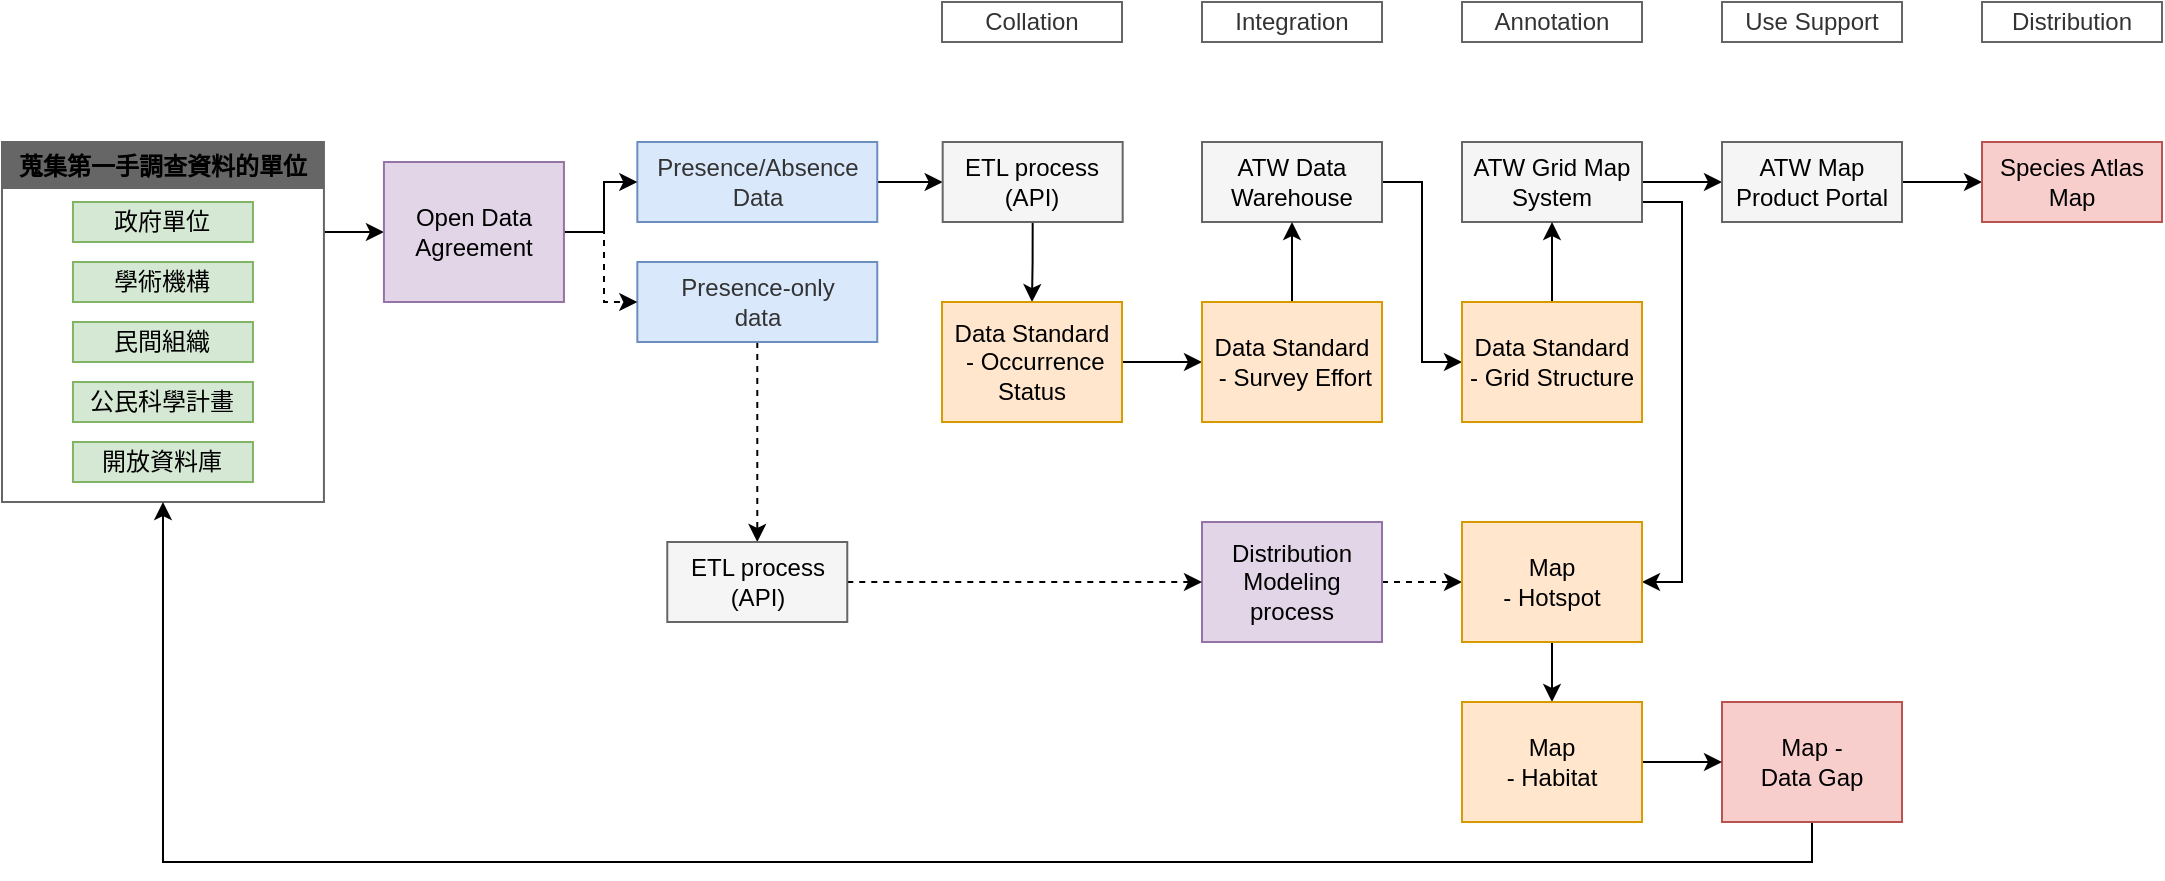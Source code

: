 <mxfile version="20.2.8" type="github">
  <diagram id="yPxyJZ8AM_hMuL3Unpa9" name="gitflow">
    <mxGraphModel dx="1662" dy="724" grid="1" gridSize="10" guides="1" tooltips="1" connect="1" arrows="1" fold="1" page="1" pageScale="1" pageWidth="1100" pageHeight="850" math="0" shadow="0">
      <root>
        <mxCell id="0" />
        <mxCell id="1" parent="0" />
        <mxCell id="wNirQLLH8MLSw10efOMB-226" style="edgeStyle=orthogonalEdgeStyle;rounded=0;orthogonalLoop=1;jettySize=auto;html=1;exitX=1;exitY=0.5;exitDx=0;exitDy=0;entryX=0;entryY=0.5;entryDx=0;entryDy=0;" edge="1" parent="1" source="wNirQLLH8MLSw10efOMB-177" target="wNirQLLH8MLSw10efOMB-178">
          <mxGeometry relative="1" as="geometry" />
        </mxCell>
        <mxCell id="wNirQLLH8MLSw10efOMB-177" value="Presence/Absence Data" style="text;html=1;strokeColor=#6C8EBF;fillColor=#DAE8FC;align=center;verticalAlign=middle;whiteSpace=wrap;rounded=0;fontColor=#333333;rotation=0;" vertex="1" parent="1">
          <mxGeometry x="327.66" y="350" width="119.97" height="40" as="geometry" />
        </mxCell>
        <mxCell id="wNirQLLH8MLSw10efOMB-267" style="edgeStyle=orthogonalEdgeStyle;rounded=0;orthogonalLoop=1;jettySize=auto;html=1;exitX=0.5;exitY=1;exitDx=0;exitDy=0;entryX=0.5;entryY=0;entryDx=0;entryDy=0;shadow=0;" edge="1" parent="1" source="wNirQLLH8MLSw10efOMB-178" target="wNirQLLH8MLSw10efOMB-251">
          <mxGeometry relative="1" as="geometry" />
        </mxCell>
        <mxCell id="wNirQLLH8MLSw10efOMB-178" value="ETL process&lt;br&gt;&lt;div&gt;(API)&lt;/div&gt;" style="text;html=1;strokeColor=#666666;fillColor=#F5F5F5;align=center;verticalAlign=middle;whiteSpace=wrap;rounded=0;" vertex="1" parent="1">
          <mxGeometry x="480.34" y="350" width="90" height="40" as="geometry" />
        </mxCell>
        <mxCell id="wNirQLLH8MLSw10efOMB-270" style="edgeStyle=orthogonalEdgeStyle;rounded=0;orthogonalLoop=1;jettySize=auto;html=1;exitX=1;exitY=0.5;exitDx=0;exitDy=0;entryX=0;entryY=0.5;entryDx=0;entryDy=0;shadow=0;" edge="1" parent="1" source="wNirQLLH8MLSw10efOMB-179" target="wNirQLLH8MLSw10efOMB-242">
          <mxGeometry relative="1" as="geometry" />
        </mxCell>
        <mxCell id="wNirQLLH8MLSw10efOMB-179" value="ATW Data Warehouse" style="text;html=1;strokeColor=#666666;fillColor=#F5F5F5;align=center;verticalAlign=middle;whiteSpace=wrap;rounded=0;" vertex="1" parent="1">
          <mxGeometry x="610" y="350" width="90" height="40" as="geometry" />
        </mxCell>
        <mxCell id="wNirQLLH8MLSw10efOMB-208" style="edgeStyle=orthogonalEdgeStyle;rounded=0;orthogonalLoop=1;jettySize=auto;html=1;exitX=1;exitY=0.5;exitDx=0;exitDy=0;" edge="1" parent="1" source="wNirQLLH8MLSw10efOMB-181" target="wNirQLLH8MLSw10efOMB-187">
          <mxGeometry relative="1" as="geometry" />
        </mxCell>
        <mxCell id="wNirQLLH8MLSw10efOMB-276" style="edgeStyle=orthogonalEdgeStyle;rounded=0;orthogonalLoop=1;jettySize=auto;html=1;exitX=1;exitY=0.75;exitDx=0;exitDy=0;shadow=0;entryX=1;entryY=0.5;entryDx=0;entryDy=0;" edge="1" parent="1" source="wNirQLLH8MLSw10efOMB-181" target="wNirQLLH8MLSw10efOMB-274">
          <mxGeometry relative="1" as="geometry" />
        </mxCell>
        <mxCell id="wNirQLLH8MLSw10efOMB-181" value="ATW Grid Map System" style="text;html=1;strokeColor=#666666;fillColor=#F5F5F5;align=center;verticalAlign=middle;whiteSpace=wrap;rounded=0;" vertex="1" parent="1">
          <mxGeometry x="740" y="350" width="90" height="40" as="geometry" />
        </mxCell>
        <mxCell id="wNirQLLH8MLSw10efOMB-182" value="Collation" style="text;html=1;strokeColor=#666666;fillColor=#FFFFFF;align=center;verticalAlign=middle;whiteSpace=wrap;rounded=0;fontColor=#333333;" vertex="1" parent="1">
          <mxGeometry x="480.0" y="280" width="90" height="20" as="geometry" />
        </mxCell>
        <mxCell id="wNirQLLH8MLSw10efOMB-184" value="Integration" style="text;html=1;strokeColor=#666666;fillColor=#FFFFFF;align=center;verticalAlign=middle;whiteSpace=wrap;rounded=0;fontColor=#333333;" vertex="1" parent="1">
          <mxGeometry x="610" y="280" width="90" height="20" as="geometry" />
        </mxCell>
        <mxCell id="wNirQLLH8MLSw10efOMB-185" value="Annotation" style="text;html=1;strokeColor=#666666;fillColor=#FFFFFF;align=center;verticalAlign=middle;whiteSpace=wrap;rounded=0;fontColor=#333333;" vertex="1" parent="1">
          <mxGeometry x="740" y="280" width="90" height="20" as="geometry" />
        </mxCell>
        <mxCell id="wNirQLLH8MLSw10efOMB-281" style="edgeStyle=orthogonalEdgeStyle;rounded=0;orthogonalLoop=1;jettySize=auto;html=1;exitX=1;exitY=0.5;exitDx=0;exitDy=0;entryX=0;entryY=0.5;entryDx=0;entryDy=0;shadow=0;" edge="1" parent="1" source="wNirQLLH8MLSw10efOMB-187" target="wNirQLLH8MLSw10efOMB-197">
          <mxGeometry relative="1" as="geometry" />
        </mxCell>
        <mxCell id="wNirQLLH8MLSw10efOMB-187" value="&lt;div&gt;ATW Map Product Portal&lt;/div&gt;" style="text;html=1;strokeColor=#666666;fillColor=#F5F5F5;align=center;verticalAlign=middle;whiteSpace=wrap;rounded=0;" vertex="1" parent="1">
          <mxGeometry x="870" y="350" width="90" height="40" as="geometry" />
        </mxCell>
        <mxCell id="wNirQLLH8MLSw10efOMB-197" value="Species Atlas Map" style="text;html=1;strokeColor=#B85450;fillColor=#F8CECC;align=center;verticalAlign=middle;whiteSpace=wrap;rounded=0;" vertex="1" parent="1">
          <mxGeometry x="1000.0" y="350" width="90" height="40" as="geometry" />
        </mxCell>
        <mxCell id="wNirQLLH8MLSw10efOMB-275" style="edgeStyle=orthogonalEdgeStyle;rounded=0;orthogonalLoop=1;jettySize=auto;html=1;exitX=1;exitY=0.5;exitDx=0;exitDy=0;entryX=0;entryY=0.5;entryDx=0;entryDy=0;shadow=0;dashed=1" edge="1" parent="1" source="wNirQLLH8MLSw10efOMB-215" target="wNirQLLH8MLSw10efOMB-274">
          <mxGeometry relative="1" as="geometry" />
        </mxCell>
        <mxCell id="wNirQLLH8MLSw10efOMB-215" value="Distribution Modeling process" style="text;html=1;strokeColor=#9673A6;fillColor=#E1D5E7;align=center;verticalAlign=middle;whiteSpace=wrap;rounded=0;" vertex="1" parent="1">
          <mxGeometry x="610.0" y="540" width="90" height="60" as="geometry" />
        </mxCell>
        <mxCell id="wNirQLLH8MLSw10efOMB-261" style="edgeStyle=orthogonalEdgeStyle;rounded=0;orthogonalLoop=1;jettySize=auto;html=1;exitX=0.5;exitY=1;exitDx=0;exitDy=0;shadow=0;dashed=1" edge="1" parent="1" source="wNirQLLH8MLSw10efOMB-221" target="wNirQLLH8MLSw10efOMB-259">
          <mxGeometry relative="1" as="geometry" />
        </mxCell>
        <mxCell id="wNirQLLH8MLSw10efOMB-221" value="&lt;div&gt;Presence-only &lt;br&gt;&lt;/div&gt;&lt;div&gt;data&lt;/div&gt;" style="text;html=1;strokeColor=#6C8EBF;fillColor=#DAE8FC;align=center;verticalAlign=middle;whiteSpace=wrap;rounded=0;fontColor=#333333;rotation=0;" vertex="1" parent="1">
          <mxGeometry x="327.66" y="410" width="119.97" height="40" as="geometry" />
        </mxCell>
        <mxCell id="wNirQLLH8MLSw10efOMB-299" style="edgeStyle=orthogonalEdgeStyle;rounded=0;orthogonalLoop=1;jettySize=auto;html=1;exitX=1;exitY=0.25;exitDx=0;exitDy=0;shadow=0;" edge="1" parent="1" source="wNirQLLH8MLSw10efOMB-229" target="wNirQLLH8MLSw10efOMB-291">
          <mxGeometry relative="1" as="geometry" />
        </mxCell>
        <mxCell id="wNirQLLH8MLSw10efOMB-229" value="蒐集第一手調查資料的單位" style="swimlane;strokeColor=#666666;fillColor=#666666;" vertex="1" parent="1">
          <mxGeometry x="10" y="350" width="160.97" height="180" as="geometry" />
        </mxCell>
        <mxCell id="LrrF8SH-wDORo9SXBC3b-177" value="政府單位" style="text;html=1;strokeColor=#82B366;fillColor=#D5E8D4;align=center;verticalAlign=middle;whiteSpace=wrap;rounded=0;" parent="wNirQLLH8MLSw10efOMB-229" vertex="1">
          <mxGeometry x="35.48" y="30" width="90" height="20" as="geometry" />
        </mxCell>
        <mxCell id="LrrF8SH-wDORo9SXBC3b-178" value="學術機構" style="text;html=1;strokeColor=#82B366;fillColor=#D5E8D4;align=center;verticalAlign=middle;whiteSpace=wrap;rounded=0;" parent="wNirQLLH8MLSw10efOMB-229" vertex="1">
          <mxGeometry x="35.48" y="60" width="90" height="20" as="geometry" />
        </mxCell>
        <mxCell id="LrrF8SH-wDORo9SXBC3b-181" value="民間組織" style="text;html=1;strokeColor=#82B366;fillColor=#D5E8D4;align=center;verticalAlign=middle;whiteSpace=wrap;rounded=0;fontSize=12;" parent="wNirQLLH8MLSw10efOMB-229" vertex="1">
          <mxGeometry x="35.48" y="90" width="90" height="20" as="geometry" />
        </mxCell>
        <mxCell id="wNirQLLH8MLSw10efOMB-196" value="公民科學計畫" style="text;html=1;strokeColor=#82B366;fillColor=#D5E8D4;align=center;verticalAlign=middle;whiteSpace=wrap;rounded=0;" vertex="1" parent="wNirQLLH8MLSw10efOMB-229">
          <mxGeometry x="35.48" y="120" width="90" height="20" as="geometry" />
        </mxCell>
        <mxCell id="wNirQLLH8MLSw10efOMB-262" value="開放資料庫" style="text;html=1;strokeColor=#82B366;fillColor=#D5E8D4;align=center;verticalAlign=middle;whiteSpace=wrap;rounded=0;" vertex="1" parent="wNirQLLH8MLSw10efOMB-229">
          <mxGeometry x="35.48" y="150" width="90" height="20" as="geometry" />
        </mxCell>
        <mxCell id="wNirQLLH8MLSw10efOMB-271" style="edgeStyle=orthogonalEdgeStyle;rounded=0;orthogonalLoop=1;jettySize=auto;html=1;exitX=0.5;exitY=0;exitDx=0;exitDy=0;shadow=0;" edge="1" parent="1" source="wNirQLLH8MLSw10efOMB-242" target="wNirQLLH8MLSw10efOMB-181">
          <mxGeometry relative="1" as="geometry" />
        </mxCell>
        <mxCell id="wNirQLLH8MLSw10efOMB-242" value="Data Standard&lt;br&gt; - Grid Structure" style="text;html=1;strokeColor=#D79B00;fillColor=#FFE6CC;align=center;verticalAlign=middle;whiteSpace=wrap;rounded=0;" vertex="1" parent="1">
          <mxGeometry x="740" y="430" width="90" height="60" as="geometry" />
        </mxCell>
        <mxCell id="wNirQLLH8MLSw10efOMB-298" style="edgeStyle=orthogonalEdgeStyle;rounded=0;orthogonalLoop=1;jettySize=auto;html=1;exitX=0.5;exitY=1;exitDx=0;exitDy=0;entryX=0.5;entryY=1;entryDx=0;entryDy=0;shadow=0;" edge="1" parent="1" source="wNirQLLH8MLSw10efOMB-244" target="wNirQLLH8MLSw10efOMB-229">
          <mxGeometry relative="1" as="geometry" />
        </mxCell>
        <mxCell id="wNirQLLH8MLSw10efOMB-244" value="Map -&lt;br&gt;Data Gap" style="text;html=1;strokeColor=#B85450;fillColor=#F8CECC;align=center;verticalAlign=middle;whiteSpace=wrap;rounded=0;" vertex="1" parent="1">
          <mxGeometry x="870" y="630" width="90" height="60" as="geometry" />
        </mxCell>
        <mxCell id="wNirQLLH8MLSw10efOMB-268" style="edgeStyle=orthogonalEdgeStyle;rounded=0;orthogonalLoop=1;jettySize=auto;html=1;exitX=1;exitY=0.5;exitDx=0;exitDy=0;entryX=0;entryY=0.5;entryDx=0;entryDy=0;shadow=0;" edge="1" parent="1" source="wNirQLLH8MLSw10efOMB-251" target="wNirQLLH8MLSw10efOMB-266">
          <mxGeometry relative="1" as="geometry" />
        </mxCell>
        <mxCell id="wNirQLLH8MLSw10efOMB-251" value="&lt;div&gt;Data Standard&lt;/div&gt;&lt;div&gt;&amp;nbsp;- Occurrence Status &lt;/div&gt;" style="text;html=1;strokeColor=#D79B00;fillColor=#FFE6CC;align=center;verticalAlign=middle;whiteSpace=wrap;rounded=0;" vertex="1" parent="1">
          <mxGeometry x="480.0" y="430" width="90" height="60" as="geometry" />
        </mxCell>
        <mxCell id="wNirQLLH8MLSw10efOMB-260" style="edgeStyle=orthogonalEdgeStyle;rounded=0;orthogonalLoop=1;jettySize=auto;html=1;exitX=1;exitY=0.5;exitDx=0;exitDy=0;shadow=0;dashed=1" edge="1" parent="1" source="wNirQLLH8MLSw10efOMB-259" target="wNirQLLH8MLSw10efOMB-215">
          <mxGeometry relative="1" as="geometry" />
        </mxCell>
        <mxCell id="wNirQLLH8MLSw10efOMB-259" value="ETL process&lt;br&gt;&lt;div&gt;(API)&lt;/div&gt;" style="text;html=1;strokeColor=#666666;fillColor=#F5F5F5;align=center;verticalAlign=middle;whiteSpace=wrap;rounded=0;" vertex="1" parent="1">
          <mxGeometry x="342.64" y="550" width="90" height="40" as="geometry" />
        </mxCell>
        <mxCell id="wNirQLLH8MLSw10efOMB-269" style="edgeStyle=orthogonalEdgeStyle;rounded=0;orthogonalLoop=1;jettySize=auto;html=1;exitX=0.5;exitY=0;exitDx=0;exitDy=0;entryX=0.5;entryY=1;entryDx=0;entryDy=0;shadow=0;" edge="1" parent="1" source="wNirQLLH8MLSw10efOMB-266" target="wNirQLLH8MLSw10efOMB-179">
          <mxGeometry relative="1" as="geometry" />
        </mxCell>
        <mxCell id="wNirQLLH8MLSw10efOMB-266" value="&lt;div&gt;Data Standard&lt;/div&gt;&lt;div&gt;&amp;nbsp;- Survey Effort&lt;br&gt;&lt;/div&gt;" style="text;html=1;strokeColor=#D79B00;fillColor=#FFE6CC;align=center;verticalAlign=middle;whiteSpace=wrap;rounded=0;" vertex="1" parent="1">
          <mxGeometry x="610" y="430" width="90" height="60" as="geometry" />
        </mxCell>
        <mxCell id="wNirQLLH8MLSw10efOMB-279" style="edgeStyle=orthogonalEdgeStyle;rounded=0;orthogonalLoop=1;jettySize=auto;html=1;exitX=0.5;exitY=1;exitDx=0;exitDy=0;entryX=0.5;entryY=0;entryDx=0;entryDy=0;shadow=0;" edge="1" parent="1" source="wNirQLLH8MLSw10efOMB-274" target="wNirQLLH8MLSw10efOMB-278">
          <mxGeometry relative="1" as="geometry" />
        </mxCell>
        <mxCell id="wNirQLLH8MLSw10efOMB-274" value="Map&lt;br&gt;- Hotspot" style="text;html=1;strokeColor=#D79B00;fillColor=#FFE6CC;align=center;verticalAlign=middle;whiteSpace=wrap;rounded=0;" vertex="1" parent="1">
          <mxGeometry x="740" y="540" width="90" height="60" as="geometry" />
        </mxCell>
        <mxCell id="wNirQLLH8MLSw10efOMB-297" style="edgeStyle=orthogonalEdgeStyle;rounded=0;orthogonalLoop=1;jettySize=auto;html=1;exitX=1;exitY=0.5;exitDx=0;exitDy=0;entryX=0;entryY=0.5;entryDx=0;entryDy=0;shadow=0;" edge="1" parent="1" source="wNirQLLH8MLSw10efOMB-278" target="wNirQLLH8MLSw10efOMB-244">
          <mxGeometry relative="1" as="geometry" />
        </mxCell>
        <mxCell id="wNirQLLH8MLSw10efOMB-278" value="Map&lt;br&gt;- Habitat" style="text;html=1;strokeColor=#D79B00;fillColor=#FFE6CC;align=center;verticalAlign=middle;whiteSpace=wrap;rounded=0;" vertex="1" parent="1">
          <mxGeometry x="740" y="630" width="90" height="60" as="geometry" />
        </mxCell>
        <mxCell id="wNirQLLH8MLSw10efOMB-284" value="Use Support" style="text;html=1;strokeColor=#666666;fillColor=#FFFFFF;align=center;verticalAlign=middle;whiteSpace=wrap;rounded=0;fontColor=#333333;" vertex="1" parent="1">
          <mxGeometry x="870" y="280" width="90" height="20" as="geometry" />
        </mxCell>
        <mxCell id="wNirQLLH8MLSw10efOMB-285" value="Distribution" style="text;html=1;strokeColor=#666666;fillColor=#FFFFFF;align=center;verticalAlign=middle;whiteSpace=wrap;rounded=0;fontColor=#333333;" vertex="1" parent="1">
          <mxGeometry x="1000.0" y="280" width="90" height="20" as="geometry" />
        </mxCell>
        <mxCell id="wNirQLLH8MLSw10efOMB-294" style="edgeStyle=orthogonalEdgeStyle;rounded=0;orthogonalLoop=1;jettySize=auto;html=1;exitX=1;exitY=0.5;exitDx=0;exitDy=0;entryX=0;entryY=0.5;entryDx=0;entryDy=0;shadow=0;" edge="1" parent="1" source="wNirQLLH8MLSw10efOMB-291" target="wNirQLLH8MLSw10efOMB-177">
          <mxGeometry relative="1" as="geometry" />
        </mxCell>
        <mxCell id="wNirQLLH8MLSw10efOMB-296" style="edgeStyle=orthogonalEdgeStyle;rounded=0;orthogonalLoop=1;jettySize=auto;html=1;exitX=1;exitY=0.5;exitDx=0;exitDy=0;entryX=0;entryY=0.5;entryDx=0;entryDy=0;shadow=0;dashed=1" edge="1" parent="1" source="wNirQLLH8MLSw10efOMB-291" target="wNirQLLH8MLSw10efOMB-221">
          <mxGeometry relative="1" as="geometry" />
        </mxCell>
        <mxCell id="wNirQLLH8MLSw10efOMB-291" value="Open Data Agreement" style="text;html=1;strokeColor=#9673A6;fillColor=#E1D5E7;align=center;verticalAlign=middle;whiteSpace=wrap;rounded=0;" vertex="1" parent="1">
          <mxGeometry x="200.97" y="360" width="90" height="70" as="geometry" />
        </mxCell>
      </root>
    </mxGraphModel>
  </diagram>
</mxfile>
